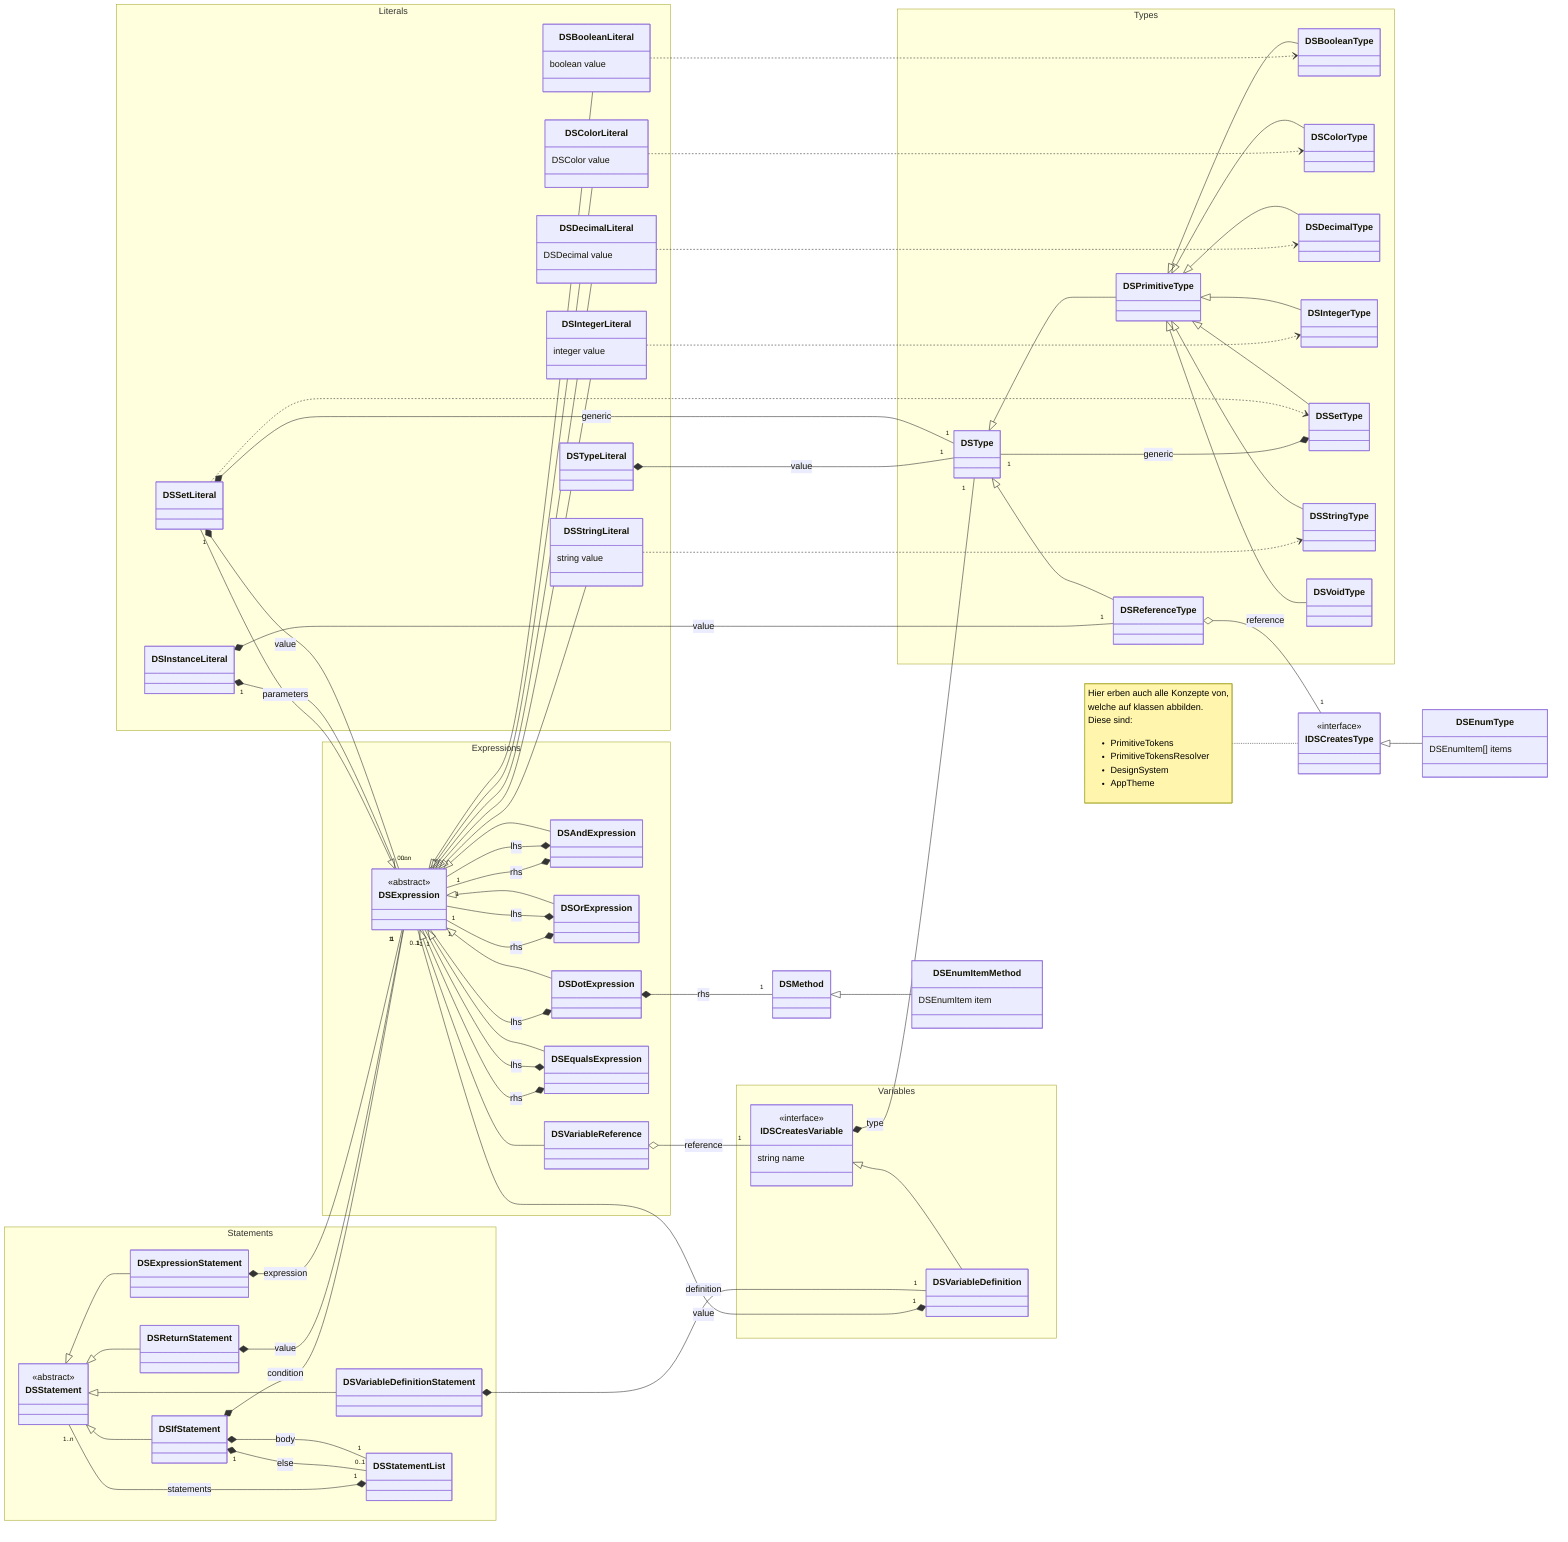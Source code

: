 classDiagram
    direction LR

    class IDSCreatesType
    note for IDSCreatesType "Hier erben auch alle Konzepte von,<br/> welche auf klassen abbilden.<br/> Diese sind:<ul><li>PrimitiveTokens</li><li>PrimitiveTokensResolver</li><li>DesignSystem</li><li>AppTheme</li></ul>"

    class DSEnumType {
        DSEnumItem[] items
    }

    namespace Types {
        class DSType
        class DSReferenceType
        class DSPrimitiveType
        class DSBooleanType
        class DSColorType
        class DSDecimalType
        class DSIntegerType
        class DSSetType
        class DSStringType
        class DSVoidType
    }
    namespace Literals {
        class DSBooleanLiteral {
            boolean value
        }

        class DSColorLiteral {
            DSColor value
        }

        class DSDecimalLiteral {
            DSDecimal value
        }

        class DSIntegerLiteral {
            integer value
        }

        class DSSetLiteral

        class DSStringLiteral {
            string value
        }

        class DSTypeLiteral
        class DSInstanceLiteral
    }
    namespace Expressions {
        class DSExpression
        class DSAndExpression
        class DSOrExpression
        class DSDotExpression
        class DSEqualsExpression
        class DSVariableReference
    }

    class DSMethod
    class DSEnumItemMethod {
        DSEnumItem item
    }

    namespace Statements {
        class DSStatement
        class DSExpressionStatement
        class DSIfStatement
        class DSReturnStatement
        class DSVariableDefinitionStatement

        class DSStatementList
    }

    namespace Variables {
        class IDSCreatesVariable {
            string name
        }

        class DSVariableDefinition
    }

    <<interface>> IDSCreatesType
    <<interface>> IDSCreatesVariable
    <<abstract>> DSExpression
    <<abstract>> DSStatement
    DSType <|-- DSPrimitiveType
    DSPrimitiveType <|-- DSBooleanType
    DSPrimitiveType <|-- DSColorType
    DSPrimitiveType <|-- DSDecimalType
    DSPrimitiveType <|-- DSIntegerType
    DSPrimitiveType <|-- DSSetType
    DSPrimitiveType <|-- DSStringType
    DSPrimitiveType <|-- DSVoidType
    DSType <|-- DSReferenceType
    IDSCreatesType <|-- DSEnumType
    DSExpression <|-- DSAndExpression
    DSExpression <|-- DSOrExpression
    DSExpression <|-- DSDotExpression
    DSExpression <|-- DSEqualsExpression
    DSExpression <|-- DSVariableReference
    DSExpression <|-- DSBooleanLiteral
    DSExpression <|-- DSColorLiteral
    DSExpression <|-- DSDecimalLiteral
    DSExpression <|-- DSIntegerLiteral
    DSExpression <|-- DSStringLiteral
    DSExpression <|-- DSSetLiteral
    DSMethod <|-- DSEnumItemMethod
    IDSCreatesVariable <|-- DSVariableDefinition
    DSStatement <|-- DSExpressionStatement
    DSStatement <|-- DSIfStatement
    DSStatement <|-- DSReturnStatement
    DSStatement <|-- DSVariableDefinitionStatement
    DSBooleanLiteral ..> DSBooleanType
    DSColorLiteral ..> DSColorType
    DSDecimalLiteral ..> DSDecimalType
    DSIntegerLiteral ..> DSIntegerType
    DSStringLiteral ..> DSStringType
    DSSetLiteral ..> DSSetType
    DSSetType *-- "1" DSType: generic
    DSAndExpression *-- "1" DSExpression: lhs
    DSAndExpression *-- "1" DSExpression: rhs
    DSOrExpression *-- "1" DSExpression: lhs
    DSOrExpression *-- "1" DSExpression: rhs
    DSDotExpression *-- "1" DSExpression: lhs
    DSDotExpression *-- "1" DSMethod: rhs
    DSEqualsExpression *-- "1" DSExpression: lhs
    DSEqualsExpression *-- "1" DSExpression: rhs
    DSSetLiteral "1" *-- "0..n" DSExpression: value
    DSSetLiteral *-- "1" DSType: generic
    DSTypeLiteral *-- "1" DSType: value
    DSInstanceLiteral *-- "1" DSReferenceType: value
    DSInstanceLiteral "1" *-- "0..n" DSExpression: parameters
    IDSCreatesVariable *-- "1" DSType: type
    DSVariableDefinitionStatement *-- "1" DSVariableDefinition: definition
    DSVariableDefinition "1" *-- "0..1" DSExpression: value
    DSStatementList "1" *-- "1..n" DSStatement: statements
    DSExpressionStatement *-- "1" DSExpression: expression
    DSReturnStatement *-- "1" DSExpression: value
    DSIfStatement *-- "1" DSExpression: condition
    DSIfStatement *-- "1" DSStatementList: body
    DSIfStatement "1" *-- "0..1" DSStatementList: else
    DSReferenceType o-- "1" IDSCreatesType: reference
    DSVariableReference o-- "1" IDSCreatesVariable: reference